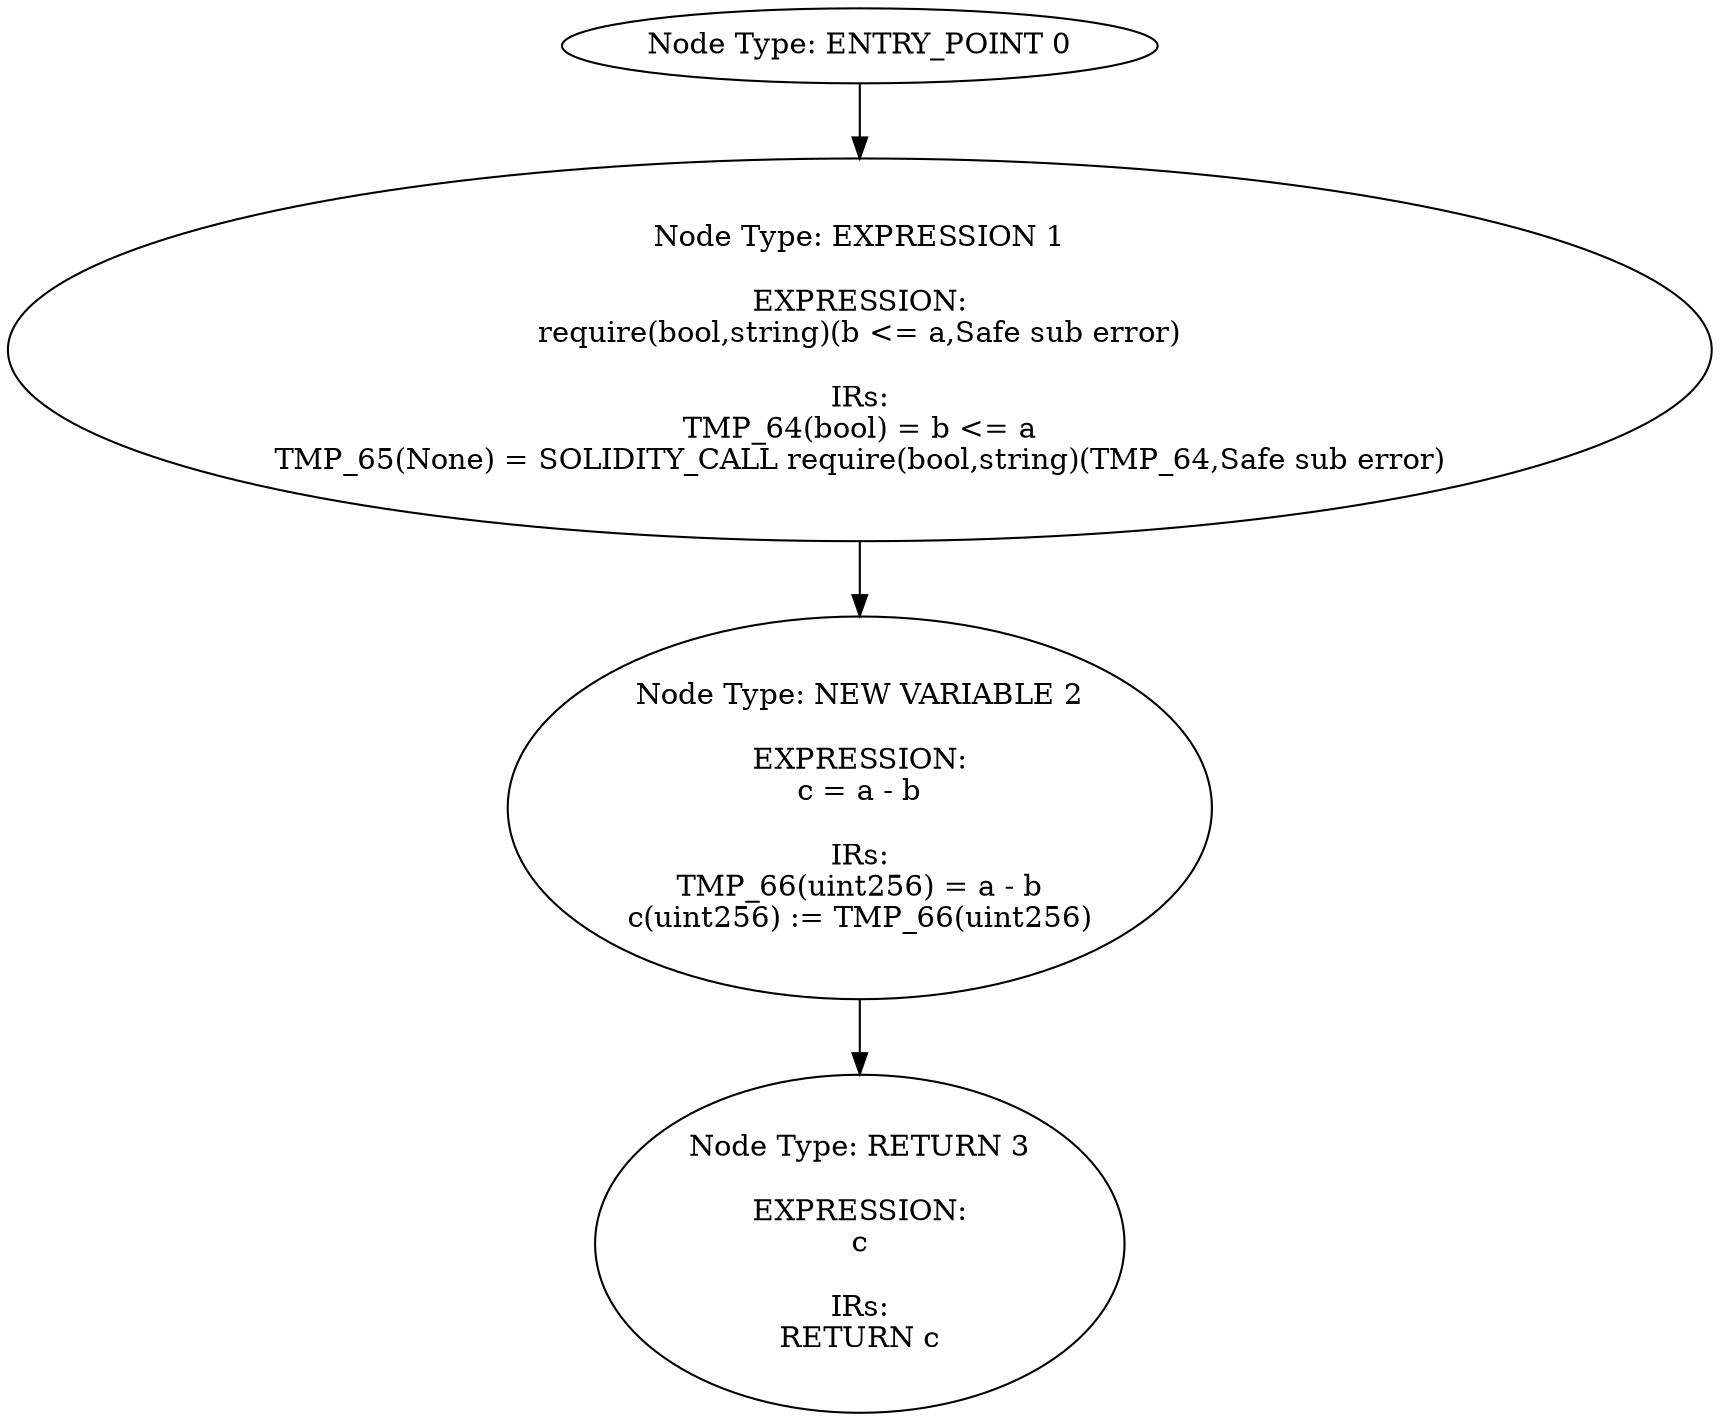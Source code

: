 digraph{
0[label="Node Type: ENTRY_POINT 0
"];
0->1;
1[label="Node Type: EXPRESSION 1

EXPRESSION:
require(bool,string)(b <= a,Safe sub error)

IRs:
TMP_64(bool) = b <= a
TMP_65(None) = SOLIDITY_CALL require(bool,string)(TMP_64,Safe sub error)"];
1->2;
2[label="Node Type: NEW VARIABLE 2

EXPRESSION:
c = a - b

IRs:
TMP_66(uint256) = a - b
c(uint256) := TMP_66(uint256)"];
2->3;
3[label="Node Type: RETURN 3

EXPRESSION:
c

IRs:
RETURN c"];
}
